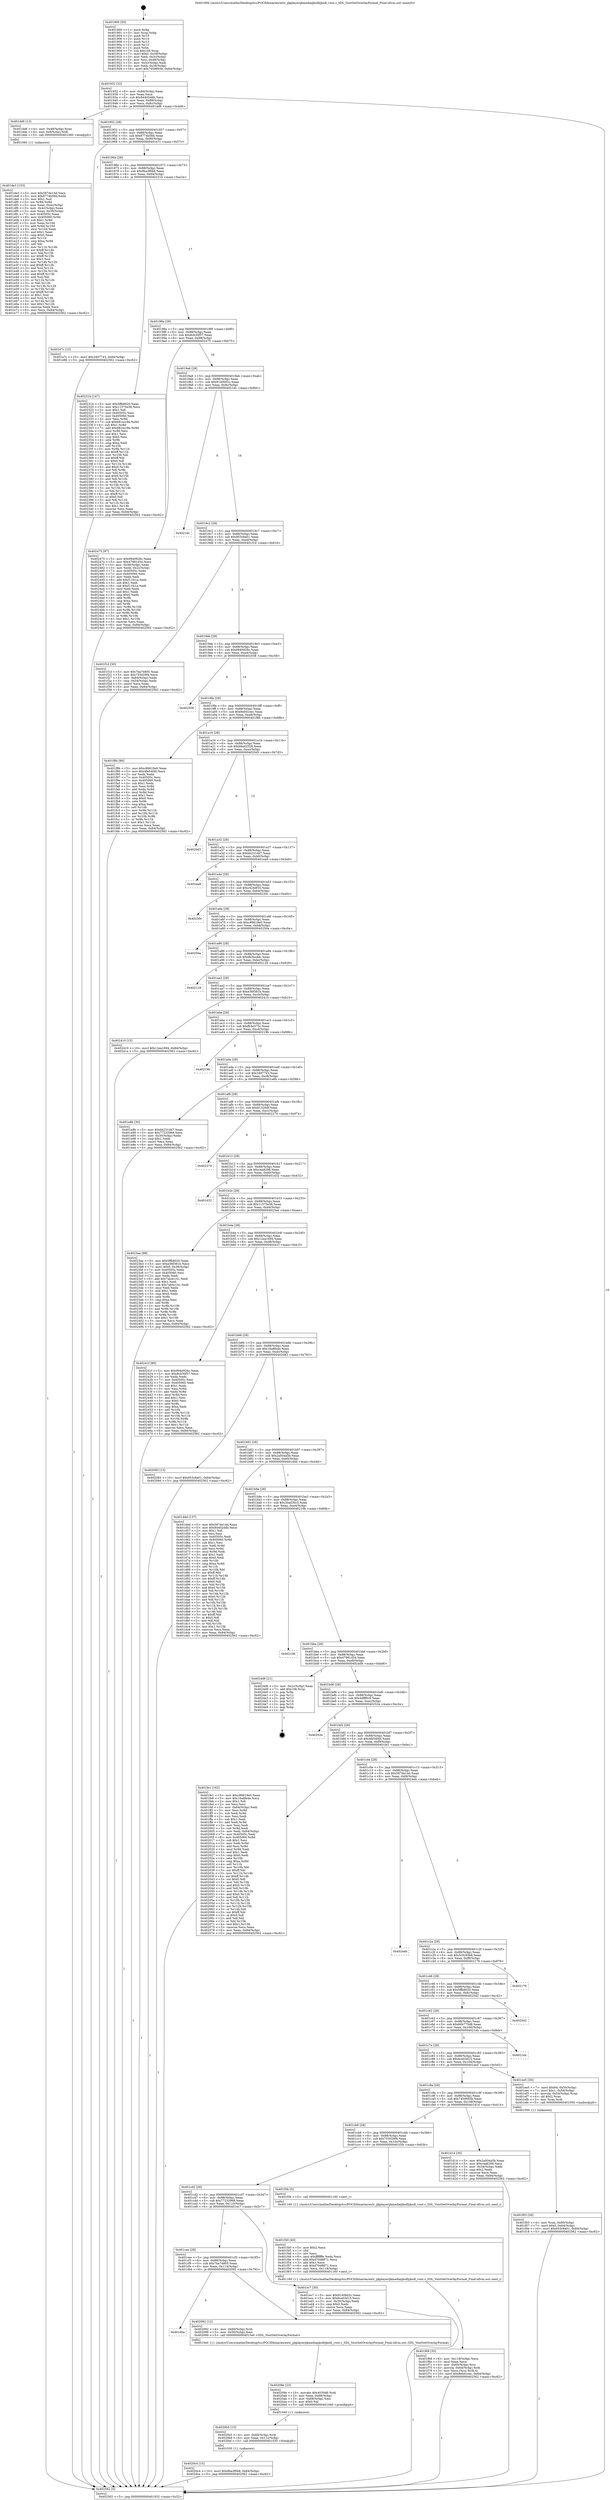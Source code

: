 digraph "0x401900" {
  label = "0x401900 (/mnt/c/Users/mathe/Desktop/tcc/POCII/binaries/extr_ijkplayerijkmediaijksdlijksdl_vout.c_SDL_VoutSetOverlayFormat_Final-ollvm.out::main(0))"
  labelloc = "t"
  node[shape=record]

  Entry [label="",width=0.3,height=0.3,shape=circle,fillcolor=black,style=filled]
  "0x401932" [label="{
     0x401932 [32]\l
     | [instrs]\l
     &nbsp;&nbsp;0x401932 \<+6\>: mov -0x84(%rbp),%eax\l
     &nbsp;&nbsp;0x401938 \<+2\>: mov %eax,%ecx\l
     &nbsp;&nbsp;0x40193a \<+6\>: sub $0x84402ddb,%ecx\l
     &nbsp;&nbsp;0x401940 \<+6\>: mov %eax,-0x88(%rbp)\l
     &nbsp;&nbsp;0x401946 \<+6\>: mov %ecx,-0x8c(%rbp)\l
     &nbsp;&nbsp;0x40194c \<+6\>: je 0000000000401dd6 \<main+0x4d6\>\l
  }"]
  "0x401dd6" [label="{
     0x401dd6 [13]\l
     | [instrs]\l
     &nbsp;&nbsp;0x401dd6 \<+4\>: mov -0x48(%rbp),%rax\l
     &nbsp;&nbsp;0x401dda \<+4\>: mov 0x8(%rax),%rdi\l
     &nbsp;&nbsp;0x401dde \<+5\>: call 0000000000401060 \<atoi@plt\>\l
     | [calls]\l
     &nbsp;&nbsp;0x401060 \{1\} (unknown)\l
  }"]
  "0x401952" [label="{
     0x401952 [28]\l
     | [instrs]\l
     &nbsp;&nbsp;0x401952 \<+5\>: jmp 0000000000401957 \<main+0x57\>\l
     &nbsp;&nbsp;0x401957 \<+6\>: mov -0x88(%rbp),%eax\l
     &nbsp;&nbsp;0x40195d \<+5\>: sub $0x8774b56b,%eax\l
     &nbsp;&nbsp;0x401962 \<+6\>: mov %eax,-0x90(%rbp)\l
     &nbsp;&nbsp;0x401968 \<+6\>: je 0000000000401e7c \<main+0x57c\>\l
  }"]
  Exit [label="",width=0.3,height=0.3,shape=circle,fillcolor=black,style=filled,peripheries=2]
  "0x401e7c" [label="{
     0x401e7c [15]\l
     | [instrs]\l
     &nbsp;&nbsp;0x401e7c \<+10\>: movl $0x3497743,-0x84(%rbp)\l
     &nbsp;&nbsp;0x401e86 \<+5\>: jmp 0000000000402562 \<main+0xc62\>\l
  }"]
  "0x40196e" [label="{
     0x40196e [28]\l
     | [instrs]\l
     &nbsp;&nbsp;0x40196e \<+5\>: jmp 0000000000401973 \<main+0x73\>\l
     &nbsp;&nbsp;0x401973 \<+6\>: mov -0x88(%rbp),%eax\l
     &nbsp;&nbsp;0x401979 \<+5\>: sub $0x8ba3f0b8,%eax\l
     &nbsp;&nbsp;0x40197e \<+6\>: mov %eax,-0x94(%rbp)\l
     &nbsp;&nbsp;0x401984 \<+6\>: je 000000000040231b \<main+0xa1b\>\l
  }"]
  "0x4020c4" [label="{
     0x4020c4 [15]\l
     | [instrs]\l
     &nbsp;&nbsp;0x4020c4 \<+10\>: movl $0x8ba3f0b8,-0x84(%rbp)\l
     &nbsp;&nbsp;0x4020ce \<+5\>: jmp 0000000000402562 \<main+0xc62\>\l
  }"]
  "0x40231b" [label="{
     0x40231b [147]\l
     | [instrs]\l
     &nbsp;&nbsp;0x40231b \<+5\>: mov $0x5ffb8020,%eax\l
     &nbsp;&nbsp;0x402320 \<+5\>: mov $0x11575e38,%ecx\l
     &nbsp;&nbsp;0x402325 \<+2\>: mov $0x1,%dl\l
     &nbsp;&nbsp;0x402327 \<+7\>: mov 0x40505c,%esi\l
     &nbsp;&nbsp;0x40232e \<+7\>: mov 0x405060,%edi\l
     &nbsp;&nbsp;0x402335 \<+3\>: mov %esi,%r8d\l
     &nbsp;&nbsp;0x402338 \<+7\>: sub $0x681ecc9e,%r8d\l
     &nbsp;&nbsp;0x40233f \<+4\>: sub $0x1,%r8d\l
     &nbsp;&nbsp;0x402343 \<+7\>: add $0x681ecc9e,%r8d\l
     &nbsp;&nbsp;0x40234a \<+4\>: imul %r8d,%esi\l
     &nbsp;&nbsp;0x40234e \<+3\>: and $0x1,%esi\l
     &nbsp;&nbsp;0x402351 \<+3\>: cmp $0x0,%esi\l
     &nbsp;&nbsp;0x402354 \<+4\>: sete %r9b\l
     &nbsp;&nbsp;0x402358 \<+3\>: cmp $0xa,%edi\l
     &nbsp;&nbsp;0x40235b \<+4\>: setl %r10b\l
     &nbsp;&nbsp;0x40235f \<+3\>: mov %r9b,%r11b\l
     &nbsp;&nbsp;0x402362 \<+4\>: xor $0xff,%r11b\l
     &nbsp;&nbsp;0x402366 \<+3\>: mov %r10b,%bl\l
     &nbsp;&nbsp;0x402369 \<+3\>: xor $0xff,%bl\l
     &nbsp;&nbsp;0x40236c \<+3\>: xor $0x0,%dl\l
     &nbsp;&nbsp;0x40236f \<+3\>: mov %r11b,%r14b\l
     &nbsp;&nbsp;0x402372 \<+4\>: and $0x0,%r14b\l
     &nbsp;&nbsp;0x402376 \<+3\>: and %dl,%r9b\l
     &nbsp;&nbsp;0x402379 \<+3\>: mov %bl,%r15b\l
     &nbsp;&nbsp;0x40237c \<+4\>: and $0x0,%r15b\l
     &nbsp;&nbsp;0x402380 \<+3\>: and %dl,%r10b\l
     &nbsp;&nbsp;0x402383 \<+3\>: or %r9b,%r14b\l
     &nbsp;&nbsp;0x402386 \<+3\>: or %r10b,%r15b\l
     &nbsp;&nbsp;0x402389 \<+3\>: xor %r15b,%r14b\l
     &nbsp;&nbsp;0x40238c \<+3\>: or %bl,%r11b\l
     &nbsp;&nbsp;0x40238f \<+4\>: xor $0xff,%r11b\l
     &nbsp;&nbsp;0x402393 \<+3\>: or $0x0,%dl\l
     &nbsp;&nbsp;0x402396 \<+3\>: and %dl,%r11b\l
     &nbsp;&nbsp;0x402399 \<+3\>: or %r11b,%r14b\l
     &nbsp;&nbsp;0x40239c \<+4\>: test $0x1,%r14b\l
     &nbsp;&nbsp;0x4023a0 \<+3\>: cmovne %ecx,%eax\l
     &nbsp;&nbsp;0x4023a3 \<+6\>: mov %eax,-0x84(%rbp)\l
     &nbsp;&nbsp;0x4023a9 \<+5\>: jmp 0000000000402562 \<main+0xc62\>\l
  }"]
  "0x40198a" [label="{
     0x40198a [28]\l
     | [instrs]\l
     &nbsp;&nbsp;0x40198a \<+5\>: jmp 000000000040198f \<main+0x8f\>\l
     &nbsp;&nbsp;0x40198f \<+6\>: mov -0x88(%rbp),%eax\l
     &nbsp;&nbsp;0x401995 \<+5\>: sub $0x8cb30f57,%eax\l
     &nbsp;&nbsp;0x40199a \<+6\>: mov %eax,-0x98(%rbp)\l
     &nbsp;&nbsp;0x4019a0 \<+6\>: je 0000000000402475 \<main+0xb75\>\l
  }"]
  "0x4020b5" [label="{
     0x4020b5 [15]\l
     | [instrs]\l
     &nbsp;&nbsp;0x4020b5 \<+4\>: mov -0x60(%rbp),%rdi\l
     &nbsp;&nbsp;0x4020b9 \<+6\>: mov %eax,-0x11c(%rbp)\l
     &nbsp;&nbsp;0x4020bf \<+5\>: call 0000000000401030 \<free@plt\>\l
     | [calls]\l
     &nbsp;&nbsp;0x401030 \{1\} (unknown)\l
  }"]
  "0x402475" [label="{
     0x402475 [97]\l
     | [instrs]\l
     &nbsp;&nbsp;0x402475 \<+5\>: mov $0x9940926c,%eax\l
     &nbsp;&nbsp;0x40247a \<+5\>: mov $0x47981454,%ecx\l
     &nbsp;&nbsp;0x40247f \<+3\>: mov -0x38(%rbp),%edx\l
     &nbsp;&nbsp;0x402482 \<+3\>: mov %edx,-0x2c(%rbp)\l
     &nbsp;&nbsp;0x402485 \<+7\>: mov 0x40505c,%edx\l
     &nbsp;&nbsp;0x40248c \<+7\>: mov 0x405060,%esi\l
     &nbsp;&nbsp;0x402493 \<+2\>: mov %edx,%edi\l
     &nbsp;&nbsp;0x402495 \<+6\>: add $0xf11fc1a,%edi\l
     &nbsp;&nbsp;0x40249b \<+3\>: sub $0x1,%edi\l
     &nbsp;&nbsp;0x40249e \<+6\>: sub $0xf11fc1a,%edi\l
     &nbsp;&nbsp;0x4024a4 \<+3\>: imul %edi,%edx\l
     &nbsp;&nbsp;0x4024a7 \<+3\>: and $0x1,%edx\l
     &nbsp;&nbsp;0x4024aa \<+3\>: cmp $0x0,%edx\l
     &nbsp;&nbsp;0x4024ad \<+4\>: sete %r8b\l
     &nbsp;&nbsp;0x4024b1 \<+3\>: cmp $0xa,%esi\l
     &nbsp;&nbsp;0x4024b4 \<+4\>: setl %r9b\l
     &nbsp;&nbsp;0x4024b8 \<+3\>: mov %r8b,%r10b\l
     &nbsp;&nbsp;0x4024bb \<+3\>: and %r9b,%r10b\l
     &nbsp;&nbsp;0x4024be \<+3\>: xor %r9b,%r8b\l
     &nbsp;&nbsp;0x4024c1 \<+3\>: or %r8b,%r10b\l
     &nbsp;&nbsp;0x4024c4 \<+4\>: test $0x1,%r10b\l
     &nbsp;&nbsp;0x4024c8 \<+3\>: cmovne %ecx,%eax\l
     &nbsp;&nbsp;0x4024cb \<+6\>: mov %eax,-0x84(%rbp)\l
     &nbsp;&nbsp;0x4024d1 \<+5\>: jmp 0000000000402562 \<main+0xc62\>\l
  }"]
  "0x4019a6" [label="{
     0x4019a6 [28]\l
     | [instrs]\l
     &nbsp;&nbsp;0x4019a6 \<+5\>: jmp 00000000004019ab \<main+0xab\>\l
     &nbsp;&nbsp;0x4019ab \<+6\>: mov -0x88(%rbp),%eax\l
     &nbsp;&nbsp;0x4019b1 \<+5\>: sub $0x9140b02c,%eax\l
     &nbsp;&nbsp;0x4019b6 \<+6\>: mov %eax,-0x9c(%rbp)\l
     &nbsp;&nbsp;0x4019bc \<+6\>: je 00000000004021dc \<main+0x8dc\>\l
  }"]
  "0x40209e" [label="{
     0x40209e [23]\l
     | [instrs]\l
     &nbsp;&nbsp;0x40209e \<+10\>: movabs $0x4030d6,%rdi\l
     &nbsp;&nbsp;0x4020a8 \<+3\>: mov %eax,-0x68(%rbp)\l
     &nbsp;&nbsp;0x4020ab \<+3\>: mov -0x68(%rbp),%esi\l
     &nbsp;&nbsp;0x4020ae \<+2\>: mov $0x0,%al\l
     &nbsp;&nbsp;0x4020b0 \<+5\>: call 0000000000401040 \<printf@plt\>\l
     | [calls]\l
     &nbsp;&nbsp;0x401040 \{1\} (unknown)\l
  }"]
  "0x4021dc" [label="{
     0x4021dc\l
  }", style=dashed]
  "0x4019c2" [label="{
     0x4019c2 [28]\l
     | [instrs]\l
     &nbsp;&nbsp;0x4019c2 \<+5\>: jmp 00000000004019c7 \<main+0xc7\>\l
     &nbsp;&nbsp;0x4019c7 \<+6\>: mov -0x88(%rbp),%eax\l
     &nbsp;&nbsp;0x4019cd \<+5\>: sub $0x953c8a01,%eax\l
     &nbsp;&nbsp;0x4019d2 \<+6\>: mov %eax,-0xa0(%rbp)\l
     &nbsp;&nbsp;0x4019d8 \<+6\>: je 0000000000401f1d \<main+0x61d\>\l
  }"]
  "0x401d0a" [label="{
     0x401d0a\l
  }", style=dashed]
  "0x401f1d" [label="{
     0x401f1d [30]\l
     | [instrs]\l
     &nbsp;&nbsp;0x401f1d \<+5\>: mov $0x7ba74805,%eax\l
     &nbsp;&nbsp;0x401f22 \<+5\>: mov $0x753029f4,%ecx\l
     &nbsp;&nbsp;0x401f27 \<+3\>: mov -0x64(%rbp),%edx\l
     &nbsp;&nbsp;0x401f2a \<+3\>: cmp -0x54(%rbp),%edx\l
     &nbsp;&nbsp;0x401f2d \<+3\>: cmovl %ecx,%eax\l
     &nbsp;&nbsp;0x401f30 \<+6\>: mov %eax,-0x84(%rbp)\l
     &nbsp;&nbsp;0x401f36 \<+5\>: jmp 0000000000402562 \<main+0xc62\>\l
  }"]
  "0x4019de" [label="{
     0x4019de [28]\l
     | [instrs]\l
     &nbsp;&nbsp;0x4019de \<+5\>: jmp 00000000004019e3 \<main+0xe3\>\l
     &nbsp;&nbsp;0x4019e3 \<+6\>: mov -0x88(%rbp),%eax\l
     &nbsp;&nbsp;0x4019e9 \<+5\>: sub $0x9940926c,%eax\l
     &nbsp;&nbsp;0x4019ee \<+6\>: mov %eax,-0xa4(%rbp)\l
     &nbsp;&nbsp;0x4019f4 \<+6\>: je 0000000000402558 \<main+0xc58\>\l
  }"]
  "0x402092" [label="{
     0x402092 [12]\l
     | [instrs]\l
     &nbsp;&nbsp;0x402092 \<+4\>: mov -0x60(%rbp),%rdi\l
     &nbsp;&nbsp;0x402096 \<+3\>: mov -0x50(%rbp),%esi\l
     &nbsp;&nbsp;0x402099 \<+5\>: call 00000000004015e0 \<SDL_VoutSetOverlayFormat\>\l
     | [calls]\l
     &nbsp;&nbsp;0x4015e0 \{1\} (/mnt/c/Users/mathe/Desktop/tcc/POCII/binaries/extr_ijkplayerijkmediaijksdlijksdl_vout.c_SDL_VoutSetOverlayFormat_Final-ollvm.out::SDL_VoutSetOverlayFormat)\l
  }"]
  "0x402558" [label="{
     0x402558\l
  }", style=dashed]
  "0x4019fa" [label="{
     0x4019fa [28]\l
     | [instrs]\l
     &nbsp;&nbsp;0x4019fa \<+5\>: jmp 00000000004019ff \<main+0xff\>\l
     &nbsp;&nbsp;0x4019ff \<+6\>: mov -0x88(%rbp),%eax\l
     &nbsp;&nbsp;0x401a05 \<+5\>: sub $0x9e0d1eec,%eax\l
     &nbsp;&nbsp;0x401a0a \<+6\>: mov %eax,-0xa8(%rbp)\l
     &nbsp;&nbsp;0x401a10 \<+6\>: je 0000000000401f8b \<main+0x68b\>\l
  }"]
  "0x401f68" [label="{
     0x401f68 [35]\l
     | [instrs]\l
     &nbsp;&nbsp;0x401f68 \<+6\>: mov -0x118(%rbp),%ecx\l
     &nbsp;&nbsp;0x401f6e \<+3\>: imul %eax,%ecx\l
     &nbsp;&nbsp;0x401f71 \<+4\>: mov -0x60(%rbp),%rsi\l
     &nbsp;&nbsp;0x401f75 \<+4\>: movslq -0x64(%rbp),%rdi\l
     &nbsp;&nbsp;0x401f79 \<+3\>: mov %ecx,(%rsi,%rdi,4)\l
     &nbsp;&nbsp;0x401f7c \<+10\>: movl $0x9e0d1eec,-0x84(%rbp)\l
     &nbsp;&nbsp;0x401f86 \<+5\>: jmp 0000000000402562 \<main+0xc62\>\l
  }"]
  "0x401f8b" [label="{
     0x401f8b [86]\l
     | [instrs]\l
     &nbsp;&nbsp;0x401f8b \<+5\>: mov $0xc89619e0,%eax\l
     &nbsp;&nbsp;0x401f90 \<+5\>: mov $0x4fe54f40,%ecx\l
     &nbsp;&nbsp;0x401f95 \<+2\>: xor %edx,%edx\l
     &nbsp;&nbsp;0x401f97 \<+7\>: mov 0x40505c,%esi\l
     &nbsp;&nbsp;0x401f9e \<+7\>: mov 0x405060,%edi\l
     &nbsp;&nbsp;0x401fa5 \<+3\>: sub $0x1,%edx\l
     &nbsp;&nbsp;0x401fa8 \<+3\>: mov %esi,%r8d\l
     &nbsp;&nbsp;0x401fab \<+3\>: add %edx,%r8d\l
     &nbsp;&nbsp;0x401fae \<+4\>: imul %r8d,%esi\l
     &nbsp;&nbsp;0x401fb2 \<+3\>: and $0x1,%esi\l
     &nbsp;&nbsp;0x401fb5 \<+3\>: cmp $0x0,%esi\l
     &nbsp;&nbsp;0x401fb8 \<+4\>: sete %r9b\l
     &nbsp;&nbsp;0x401fbc \<+3\>: cmp $0xa,%edi\l
     &nbsp;&nbsp;0x401fbf \<+4\>: setl %r10b\l
     &nbsp;&nbsp;0x401fc3 \<+3\>: mov %r9b,%r11b\l
     &nbsp;&nbsp;0x401fc6 \<+3\>: and %r10b,%r11b\l
     &nbsp;&nbsp;0x401fc9 \<+3\>: xor %r10b,%r9b\l
     &nbsp;&nbsp;0x401fcc \<+3\>: or %r9b,%r11b\l
     &nbsp;&nbsp;0x401fcf \<+4\>: test $0x1,%r11b\l
     &nbsp;&nbsp;0x401fd3 \<+3\>: cmovne %ecx,%eax\l
     &nbsp;&nbsp;0x401fd6 \<+6\>: mov %eax,-0x84(%rbp)\l
     &nbsp;&nbsp;0x401fdc \<+5\>: jmp 0000000000402562 \<main+0xc62\>\l
  }"]
  "0x401a16" [label="{
     0x401a16 [28]\l
     | [instrs]\l
     &nbsp;&nbsp;0x401a16 \<+5\>: jmp 0000000000401a1b \<main+0x11b\>\l
     &nbsp;&nbsp;0x401a1b \<+6\>: mov -0x88(%rbp),%eax\l
     &nbsp;&nbsp;0x401a21 \<+5\>: sub $0xb8a42528,%eax\l
     &nbsp;&nbsp;0x401a26 \<+6\>: mov %eax,-0xac(%rbp)\l
     &nbsp;&nbsp;0x401a2c \<+6\>: je 00000000004020d3 \<main+0x7d3\>\l
  }"]
  "0x401f40" [label="{
     0x401f40 [40]\l
     | [instrs]\l
     &nbsp;&nbsp;0x401f40 \<+5\>: mov $0x2,%ecx\l
     &nbsp;&nbsp;0x401f45 \<+1\>: cltd\l
     &nbsp;&nbsp;0x401f46 \<+2\>: idiv %ecx\l
     &nbsp;&nbsp;0x401f48 \<+6\>: imul $0xfffffffe,%edx,%ecx\l
     &nbsp;&nbsp;0x401f4e \<+6\>: add $0xd70d8871,%ecx\l
     &nbsp;&nbsp;0x401f54 \<+3\>: add $0x1,%ecx\l
     &nbsp;&nbsp;0x401f57 \<+6\>: sub $0xd70d8871,%ecx\l
     &nbsp;&nbsp;0x401f5d \<+6\>: mov %ecx,-0x118(%rbp)\l
     &nbsp;&nbsp;0x401f63 \<+5\>: call 0000000000401160 \<next_i\>\l
     | [calls]\l
     &nbsp;&nbsp;0x401160 \{1\} (/mnt/c/Users/mathe/Desktop/tcc/POCII/binaries/extr_ijkplayerijkmediaijksdlijksdl_vout.c_SDL_VoutSetOverlayFormat_Final-ollvm.out::next_i)\l
  }"]
  "0x4020d3" [label="{
     0x4020d3\l
  }", style=dashed]
  "0x401a32" [label="{
     0x401a32 [28]\l
     | [instrs]\l
     &nbsp;&nbsp;0x401a32 \<+5\>: jmp 0000000000401a37 \<main+0x137\>\l
     &nbsp;&nbsp;0x401a37 \<+6\>: mov -0x88(%rbp),%eax\l
     &nbsp;&nbsp;0x401a3d \<+5\>: sub $0xbb231dd7,%eax\l
     &nbsp;&nbsp;0x401a42 \<+6\>: mov %eax,-0xb0(%rbp)\l
     &nbsp;&nbsp;0x401a48 \<+6\>: je 0000000000401ea9 \<main+0x5a9\>\l
  }"]
  "0x401f03" [label="{
     0x401f03 [26]\l
     | [instrs]\l
     &nbsp;&nbsp;0x401f03 \<+4\>: mov %rax,-0x60(%rbp)\l
     &nbsp;&nbsp;0x401f07 \<+7\>: movl $0x0,-0x64(%rbp)\l
     &nbsp;&nbsp;0x401f0e \<+10\>: movl $0x953c8a01,-0x84(%rbp)\l
     &nbsp;&nbsp;0x401f18 \<+5\>: jmp 0000000000402562 \<main+0xc62\>\l
  }"]
  "0x401ea9" [label="{
     0x401ea9\l
  }", style=dashed]
  "0x401a4e" [label="{
     0x401a4e [28]\l
     | [instrs]\l
     &nbsp;&nbsp;0x401a4e \<+5\>: jmp 0000000000401a53 \<main+0x153\>\l
     &nbsp;&nbsp;0x401a53 \<+6\>: mov -0x88(%rbp),%eax\l
     &nbsp;&nbsp;0x401a59 \<+5\>: sub $0xc424df33,%eax\l
     &nbsp;&nbsp;0x401a5e \<+6\>: mov %eax,-0xb4(%rbp)\l
     &nbsp;&nbsp;0x401a64 \<+6\>: je 000000000040230c \<main+0xa0c\>\l
  }"]
  "0x401cee" [label="{
     0x401cee [28]\l
     | [instrs]\l
     &nbsp;&nbsp;0x401cee \<+5\>: jmp 0000000000401cf3 \<main+0x3f3\>\l
     &nbsp;&nbsp;0x401cf3 \<+6\>: mov -0x88(%rbp),%eax\l
     &nbsp;&nbsp;0x401cf9 \<+5\>: sub $0x7ba74805,%eax\l
     &nbsp;&nbsp;0x401cfe \<+6\>: mov %eax,-0x114(%rbp)\l
     &nbsp;&nbsp;0x401d04 \<+6\>: je 0000000000402092 \<main+0x792\>\l
  }"]
  "0x40230c" [label="{
     0x40230c\l
  }", style=dashed]
  "0x401a6a" [label="{
     0x401a6a [28]\l
     | [instrs]\l
     &nbsp;&nbsp;0x401a6a \<+5\>: jmp 0000000000401a6f \<main+0x16f\>\l
     &nbsp;&nbsp;0x401a6f \<+6\>: mov -0x88(%rbp),%eax\l
     &nbsp;&nbsp;0x401a75 \<+5\>: sub $0xc89619e0,%eax\l
     &nbsp;&nbsp;0x401a7a \<+6\>: mov %eax,-0xb8(%rbp)\l
     &nbsp;&nbsp;0x401a80 \<+6\>: je 000000000040250a \<main+0xc0a\>\l
  }"]
  "0x401ec7" [label="{
     0x401ec7 [30]\l
     | [instrs]\l
     &nbsp;&nbsp;0x401ec7 \<+5\>: mov $0x9140b02c,%eax\l
     &nbsp;&nbsp;0x401ecc \<+5\>: mov $0x6ce03d15,%ecx\l
     &nbsp;&nbsp;0x401ed1 \<+3\>: mov -0x30(%rbp),%edx\l
     &nbsp;&nbsp;0x401ed4 \<+3\>: cmp $0x0,%edx\l
     &nbsp;&nbsp;0x401ed7 \<+3\>: cmove %ecx,%eax\l
     &nbsp;&nbsp;0x401eda \<+6\>: mov %eax,-0x84(%rbp)\l
     &nbsp;&nbsp;0x401ee0 \<+5\>: jmp 0000000000402562 \<main+0xc62\>\l
  }"]
  "0x40250a" [label="{
     0x40250a\l
  }", style=dashed]
  "0x401a86" [label="{
     0x401a86 [28]\l
     | [instrs]\l
     &nbsp;&nbsp;0x401a86 \<+5\>: jmp 0000000000401a8b \<main+0x18b\>\l
     &nbsp;&nbsp;0x401a8b \<+6\>: mov -0x88(%rbp),%eax\l
     &nbsp;&nbsp;0x401a91 \<+5\>: sub $0xdb3bcddc,%eax\l
     &nbsp;&nbsp;0x401a96 \<+6\>: mov %eax,-0xbc(%rbp)\l
     &nbsp;&nbsp;0x401a9c \<+6\>: je 0000000000402129 \<main+0x829\>\l
  }"]
  "0x401cd2" [label="{
     0x401cd2 [28]\l
     | [instrs]\l
     &nbsp;&nbsp;0x401cd2 \<+5\>: jmp 0000000000401cd7 \<main+0x3d7\>\l
     &nbsp;&nbsp;0x401cd7 \<+6\>: mov -0x88(%rbp),%eax\l
     &nbsp;&nbsp;0x401cdd \<+5\>: sub $0x77232968,%eax\l
     &nbsp;&nbsp;0x401ce2 \<+6\>: mov %eax,-0x110(%rbp)\l
     &nbsp;&nbsp;0x401ce8 \<+6\>: je 0000000000401ec7 \<main+0x5c7\>\l
  }"]
  "0x402129" [label="{
     0x402129\l
  }", style=dashed]
  "0x401aa2" [label="{
     0x401aa2 [28]\l
     | [instrs]\l
     &nbsp;&nbsp;0x401aa2 \<+5\>: jmp 0000000000401aa7 \<main+0x1a7\>\l
     &nbsp;&nbsp;0x401aa7 \<+6\>: mov -0x88(%rbp),%eax\l
     &nbsp;&nbsp;0x401aad \<+5\>: sub $0xe36f381b,%eax\l
     &nbsp;&nbsp;0x401ab2 \<+6\>: mov %eax,-0xc0(%rbp)\l
     &nbsp;&nbsp;0x401ab8 \<+6\>: je 0000000000402410 \<main+0xb10\>\l
  }"]
  "0x401f3b" [label="{
     0x401f3b [5]\l
     | [instrs]\l
     &nbsp;&nbsp;0x401f3b \<+5\>: call 0000000000401160 \<next_i\>\l
     | [calls]\l
     &nbsp;&nbsp;0x401160 \{1\} (/mnt/c/Users/mathe/Desktop/tcc/POCII/binaries/extr_ijkplayerijkmediaijksdlijksdl_vout.c_SDL_VoutSetOverlayFormat_Final-ollvm.out::next_i)\l
  }"]
  "0x402410" [label="{
     0x402410 [15]\l
     | [instrs]\l
     &nbsp;&nbsp;0x402410 \<+10\>: movl $0x12ea1694,-0x84(%rbp)\l
     &nbsp;&nbsp;0x40241a \<+5\>: jmp 0000000000402562 \<main+0xc62\>\l
  }"]
  "0x401abe" [label="{
     0x401abe [28]\l
     | [instrs]\l
     &nbsp;&nbsp;0x401abe \<+5\>: jmp 0000000000401ac3 \<main+0x1c3\>\l
     &nbsp;&nbsp;0x401ac3 \<+6\>: mov -0x88(%rbp),%eax\l
     &nbsp;&nbsp;0x401ac9 \<+5\>: sub $0xfb3e373c,%eax\l
     &nbsp;&nbsp;0x401ace \<+6\>: mov %eax,-0xc4(%rbp)\l
     &nbsp;&nbsp;0x401ad4 \<+6\>: je 000000000040219b \<main+0x89b\>\l
  }"]
  "0x401de3" [label="{
     0x401de3 [153]\l
     | [instrs]\l
     &nbsp;&nbsp;0x401de3 \<+5\>: mov $0x587de14d,%ecx\l
     &nbsp;&nbsp;0x401de8 \<+5\>: mov $0x8774b56b,%edx\l
     &nbsp;&nbsp;0x401ded \<+3\>: mov $0x1,%sil\l
     &nbsp;&nbsp;0x401df0 \<+3\>: xor %r8d,%r8d\l
     &nbsp;&nbsp;0x401df3 \<+3\>: mov %eax,-0x4c(%rbp)\l
     &nbsp;&nbsp;0x401df6 \<+3\>: mov -0x4c(%rbp),%eax\l
     &nbsp;&nbsp;0x401df9 \<+3\>: mov %eax,-0x30(%rbp)\l
     &nbsp;&nbsp;0x401dfc \<+7\>: mov 0x40505c,%eax\l
     &nbsp;&nbsp;0x401e03 \<+8\>: mov 0x405060,%r9d\l
     &nbsp;&nbsp;0x401e0b \<+4\>: sub $0x1,%r8d\l
     &nbsp;&nbsp;0x401e0f \<+3\>: mov %eax,%r10d\l
     &nbsp;&nbsp;0x401e12 \<+3\>: add %r8d,%r10d\l
     &nbsp;&nbsp;0x401e15 \<+4\>: imul %r10d,%eax\l
     &nbsp;&nbsp;0x401e19 \<+3\>: and $0x1,%eax\l
     &nbsp;&nbsp;0x401e1c \<+3\>: cmp $0x0,%eax\l
     &nbsp;&nbsp;0x401e1f \<+4\>: sete %r11b\l
     &nbsp;&nbsp;0x401e23 \<+4\>: cmp $0xa,%r9d\l
     &nbsp;&nbsp;0x401e27 \<+3\>: setl %bl\l
     &nbsp;&nbsp;0x401e2a \<+3\>: mov %r11b,%r14b\l
     &nbsp;&nbsp;0x401e2d \<+4\>: xor $0xff,%r14b\l
     &nbsp;&nbsp;0x401e31 \<+3\>: mov %bl,%r15b\l
     &nbsp;&nbsp;0x401e34 \<+4\>: xor $0xff,%r15b\l
     &nbsp;&nbsp;0x401e38 \<+4\>: xor $0x1,%sil\l
     &nbsp;&nbsp;0x401e3c \<+3\>: mov %r14b,%r12b\l
     &nbsp;&nbsp;0x401e3f \<+4\>: and $0xff,%r12b\l
     &nbsp;&nbsp;0x401e43 \<+3\>: and %sil,%r11b\l
     &nbsp;&nbsp;0x401e46 \<+3\>: mov %r15b,%r13b\l
     &nbsp;&nbsp;0x401e49 \<+4\>: and $0xff,%r13b\l
     &nbsp;&nbsp;0x401e4d \<+3\>: and %sil,%bl\l
     &nbsp;&nbsp;0x401e50 \<+3\>: or %r11b,%r12b\l
     &nbsp;&nbsp;0x401e53 \<+3\>: or %bl,%r13b\l
     &nbsp;&nbsp;0x401e56 \<+3\>: xor %r13b,%r12b\l
     &nbsp;&nbsp;0x401e59 \<+3\>: or %r15b,%r14b\l
     &nbsp;&nbsp;0x401e5c \<+4\>: xor $0xff,%r14b\l
     &nbsp;&nbsp;0x401e60 \<+4\>: or $0x1,%sil\l
     &nbsp;&nbsp;0x401e64 \<+3\>: and %sil,%r14b\l
     &nbsp;&nbsp;0x401e67 \<+3\>: or %r14b,%r12b\l
     &nbsp;&nbsp;0x401e6a \<+4\>: test $0x1,%r12b\l
     &nbsp;&nbsp;0x401e6e \<+3\>: cmovne %edx,%ecx\l
     &nbsp;&nbsp;0x401e71 \<+6\>: mov %ecx,-0x84(%rbp)\l
     &nbsp;&nbsp;0x401e77 \<+5\>: jmp 0000000000402562 \<main+0xc62\>\l
  }"]
  "0x40219b" [label="{
     0x40219b\l
  }", style=dashed]
  "0x401ada" [label="{
     0x401ada [28]\l
     | [instrs]\l
     &nbsp;&nbsp;0x401ada \<+5\>: jmp 0000000000401adf \<main+0x1df\>\l
     &nbsp;&nbsp;0x401adf \<+6\>: mov -0x88(%rbp),%eax\l
     &nbsp;&nbsp;0x401ae5 \<+5\>: sub $0x3497743,%eax\l
     &nbsp;&nbsp;0x401aea \<+6\>: mov %eax,-0xc8(%rbp)\l
     &nbsp;&nbsp;0x401af0 \<+6\>: je 0000000000401e8b \<main+0x58b\>\l
  }"]
  "0x401900" [label="{
     0x401900 [50]\l
     | [instrs]\l
     &nbsp;&nbsp;0x401900 \<+1\>: push %rbp\l
     &nbsp;&nbsp;0x401901 \<+3\>: mov %rsp,%rbp\l
     &nbsp;&nbsp;0x401904 \<+2\>: push %r15\l
     &nbsp;&nbsp;0x401906 \<+2\>: push %r14\l
     &nbsp;&nbsp;0x401908 \<+2\>: push %r13\l
     &nbsp;&nbsp;0x40190a \<+2\>: push %r12\l
     &nbsp;&nbsp;0x40190c \<+1\>: push %rbx\l
     &nbsp;&nbsp;0x40190d \<+7\>: sub $0x108,%rsp\l
     &nbsp;&nbsp;0x401914 \<+7\>: movl $0x0,-0x38(%rbp)\l
     &nbsp;&nbsp;0x40191b \<+3\>: mov %edi,-0x3c(%rbp)\l
     &nbsp;&nbsp;0x40191e \<+4\>: mov %rsi,-0x48(%rbp)\l
     &nbsp;&nbsp;0x401922 \<+3\>: mov -0x3c(%rbp),%edi\l
     &nbsp;&nbsp;0x401925 \<+3\>: mov %edi,-0x34(%rbp)\l
     &nbsp;&nbsp;0x401928 \<+10\>: movl $0x7459693b,-0x84(%rbp)\l
  }"]
  "0x401e8b" [label="{
     0x401e8b [30]\l
     | [instrs]\l
     &nbsp;&nbsp;0x401e8b \<+5\>: mov $0xbb231dd7,%eax\l
     &nbsp;&nbsp;0x401e90 \<+5\>: mov $0x77232968,%ecx\l
     &nbsp;&nbsp;0x401e95 \<+3\>: mov -0x30(%rbp),%edx\l
     &nbsp;&nbsp;0x401e98 \<+3\>: cmp $0x1,%edx\l
     &nbsp;&nbsp;0x401e9b \<+3\>: cmovl %ecx,%eax\l
     &nbsp;&nbsp;0x401e9e \<+6\>: mov %eax,-0x84(%rbp)\l
     &nbsp;&nbsp;0x401ea4 \<+5\>: jmp 0000000000402562 \<main+0xc62\>\l
  }"]
  "0x401af6" [label="{
     0x401af6 [28]\l
     | [instrs]\l
     &nbsp;&nbsp;0x401af6 \<+5\>: jmp 0000000000401afb \<main+0x1fb\>\l
     &nbsp;&nbsp;0x401afb \<+6\>: mov -0x88(%rbp),%eax\l
     &nbsp;&nbsp;0x401b01 \<+5\>: sub $0x61320df,%eax\l
     &nbsp;&nbsp;0x401b06 \<+6\>: mov %eax,-0xcc(%rbp)\l
     &nbsp;&nbsp;0x401b0c \<+6\>: je 0000000000402274 \<main+0x974\>\l
  }"]
  "0x402562" [label="{
     0x402562 [5]\l
     | [instrs]\l
     &nbsp;&nbsp;0x402562 \<+5\>: jmp 0000000000401932 \<main+0x32\>\l
  }"]
  "0x402274" [label="{
     0x402274\l
  }", style=dashed]
  "0x401b12" [label="{
     0x401b12 [28]\l
     | [instrs]\l
     &nbsp;&nbsp;0x401b12 \<+5\>: jmp 0000000000401b17 \<main+0x217\>\l
     &nbsp;&nbsp;0x401b17 \<+6\>: mov -0x88(%rbp),%eax\l
     &nbsp;&nbsp;0x401b1d \<+5\>: sub $0xc4a8298,%eax\l
     &nbsp;&nbsp;0x401b22 \<+6\>: mov %eax,-0xd0(%rbp)\l
     &nbsp;&nbsp;0x401b28 \<+6\>: je 0000000000401d32 \<main+0x432\>\l
  }"]
  "0x401cb6" [label="{
     0x401cb6 [28]\l
     | [instrs]\l
     &nbsp;&nbsp;0x401cb6 \<+5\>: jmp 0000000000401cbb \<main+0x3bb\>\l
     &nbsp;&nbsp;0x401cbb \<+6\>: mov -0x88(%rbp),%eax\l
     &nbsp;&nbsp;0x401cc1 \<+5\>: sub $0x753029f4,%eax\l
     &nbsp;&nbsp;0x401cc6 \<+6\>: mov %eax,-0x10c(%rbp)\l
     &nbsp;&nbsp;0x401ccc \<+6\>: je 0000000000401f3b \<main+0x63b\>\l
  }"]
  "0x401d32" [label="{
     0x401d32\l
  }", style=dashed]
  "0x401b2e" [label="{
     0x401b2e [28]\l
     | [instrs]\l
     &nbsp;&nbsp;0x401b2e \<+5\>: jmp 0000000000401b33 \<main+0x233\>\l
     &nbsp;&nbsp;0x401b33 \<+6\>: mov -0x88(%rbp),%eax\l
     &nbsp;&nbsp;0x401b39 \<+5\>: sub $0x11575e38,%eax\l
     &nbsp;&nbsp;0x401b3e \<+6\>: mov %eax,-0xd4(%rbp)\l
     &nbsp;&nbsp;0x401b44 \<+6\>: je 00000000004023ae \<main+0xaae\>\l
  }"]
  "0x401d14" [label="{
     0x401d14 [30]\l
     | [instrs]\l
     &nbsp;&nbsp;0x401d14 \<+5\>: mov $0x2a934a5b,%eax\l
     &nbsp;&nbsp;0x401d19 \<+5\>: mov $0xc4a8298,%ecx\l
     &nbsp;&nbsp;0x401d1e \<+3\>: mov -0x34(%rbp),%edx\l
     &nbsp;&nbsp;0x401d21 \<+3\>: cmp $0x2,%edx\l
     &nbsp;&nbsp;0x401d24 \<+3\>: cmovne %ecx,%eax\l
     &nbsp;&nbsp;0x401d27 \<+6\>: mov %eax,-0x84(%rbp)\l
     &nbsp;&nbsp;0x401d2d \<+5\>: jmp 0000000000402562 \<main+0xc62\>\l
  }"]
  "0x4023ae" [label="{
     0x4023ae [98]\l
     | [instrs]\l
     &nbsp;&nbsp;0x4023ae \<+5\>: mov $0x5ffb8020,%eax\l
     &nbsp;&nbsp;0x4023b3 \<+5\>: mov $0xe36f381b,%ecx\l
     &nbsp;&nbsp;0x4023b8 \<+7\>: movl $0x0,-0x38(%rbp)\l
     &nbsp;&nbsp;0x4023bf \<+7\>: mov 0x40505c,%edx\l
     &nbsp;&nbsp;0x4023c6 \<+7\>: mov 0x405060,%esi\l
     &nbsp;&nbsp;0x4023cd \<+2\>: mov %edx,%edi\l
     &nbsp;&nbsp;0x4023cf \<+6\>: add $0x7ab4c141,%edi\l
     &nbsp;&nbsp;0x4023d5 \<+3\>: sub $0x1,%edi\l
     &nbsp;&nbsp;0x4023d8 \<+6\>: sub $0x7ab4c141,%edi\l
     &nbsp;&nbsp;0x4023de \<+3\>: imul %edi,%edx\l
     &nbsp;&nbsp;0x4023e1 \<+3\>: and $0x1,%edx\l
     &nbsp;&nbsp;0x4023e4 \<+3\>: cmp $0x0,%edx\l
     &nbsp;&nbsp;0x4023e7 \<+4\>: sete %r8b\l
     &nbsp;&nbsp;0x4023eb \<+3\>: cmp $0xa,%esi\l
     &nbsp;&nbsp;0x4023ee \<+4\>: setl %r9b\l
     &nbsp;&nbsp;0x4023f2 \<+3\>: mov %r8b,%r10b\l
     &nbsp;&nbsp;0x4023f5 \<+3\>: and %r9b,%r10b\l
     &nbsp;&nbsp;0x4023f8 \<+3\>: xor %r9b,%r8b\l
     &nbsp;&nbsp;0x4023fb \<+3\>: or %r8b,%r10b\l
     &nbsp;&nbsp;0x4023fe \<+4\>: test $0x1,%r10b\l
     &nbsp;&nbsp;0x402402 \<+3\>: cmovne %ecx,%eax\l
     &nbsp;&nbsp;0x402405 \<+6\>: mov %eax,-0x84(%rbp)\l
     &nbsp;&nbsp;0x40240b \<+5\>: jmp 0000000000402562 \<main+0xc62\>\l
  }"]
  "0x401b4a" [label="{
     0x401b4a [28]\l
     | [instrs]\l
     &nbsp;&nbsp;0x401b4a \<+5\>: jmp 0000000000401b4f \<main+0x24f\>\l
     &nbsp;&nbsp;0x401b4f \<+6\>: mov -0x88(%rbp),%eax\l
     &nbsp;&nbsp;0x401b55 \<+5\>: sub $0x12ea1694,%eax\l
     &nbsp;&nbsp;0x401b5a \<+6\>: mov %eax,-0xd8(%rbp)\l
     &nbsp;&nbsp;0x401b60 \<+6\>: je 000000000040241f \<main+0xb1f\>\l
  }"]
  "0x401c9a" [label="{
     0x401c9a [28]\l
     | [instrs]\l
     &nbsp;&nbsp;0x401c9a \<+5\>: jmp 0000000000401c9f \<main+0x39f\>\l
     &nbsp;&nbsp;0x401c9f \<+6\>: mov -0x88(%rbp),%eax\l
     &nbsp;&nbsp;0x401ca5 \<+5\>: sub $0x7459693b,%eax\l
     &nbsp;&nbsp;0x401caa \<+6\>: mov %eax,-0x108(%rbp)\l
     &nbsp;&nbsp;0x401cb0 \<+6\>: je 0000000000401d14 \<main+0x414\>\l
  }"]
  "0x40241f" [label="{
     0x40241f [86]\l
     | [instrs]\l
     &nbsp;&nbsp;0x40241f \<+5\>: mov $0x9940926c,%eax\l
     &nbsp;&nbsp;0x402424 \<+5\>: mov $0x8cb30f57,%ecx\l
     &nbsp;&nbsp;0x402429 \<+2\>: xor %edx,%edx\l
     &nbsp;&nbsp;0x40242b \<+7\>: mov 0x40505c,%esi\l
     &nbsp;&nbsp;0x402432 \<+7\>: mov 0x405060,%edi\l
     &nbsp;&nbsp;0x402439 \<+3\>: sub $0x1,%edx\l
     &nbsp;&nbsp;0x40243c \<+3\>: mov %esi,%r8d\l
     &nbsp;&nbsp;0x40243f \<+3\>: add %edx,%r8d\l
     &nbsp;&nbsp;0x402442 \<+4\>: imul %r8d,%esi\l
     &nbsp;&nbsp;0x402446 \<+3\>: and $0x1,%esi\l
     &nbsp;&nbsp;0x402449 \<+3\>: cmp $0x0,%esi\l
     &nbsp;&nbsp;0x40244c \<+4\>: sete %r9b\l
     &nbsp;&nbsp;0x402450 \<+3\>: cmp $0xa,%edi\l
     &nbsp;&nbsp;0x402453 \<+4\>: setl %r10b\l
     &nbsp;&nbsp;0x402457 \<+3\>: mov %r9b,%r11b\l
     &nbsp;&nbsp;0x40245a \<+3\>: and %r10b,%r11b\l
     &nbsp;&nbsp;0x40245d \<+3\>: xor %r10b,%r9b\l
     &nbsp;&nbsp;0x402460 \<+3\>: or %r9b,%r11b\l
     &nbsp;&nbsp;0x402463 \<+4\>: test $0x1,%r11b\l
     &nbsp;&nbsp;0x402467 \<+3\>: cmovne %ecx,%eax\l
     &nbsp;&nbsp;0x40246a \<+6\>: mov %eax,-0x84(%rbp)\l
     &nbsp;&nbsp;0x402470 \<+5\>: jmp 0000000000402562 \<main+0xc62\>\l
  }"]
  "0x401b66" [label="{
     0x401b66 [28]\l
     | [instrs]\l
     &nbsp;&nbsp;0x401b66 \<+5\>: jmp 0000000000401b6b \<main+0x26b\>\l
     &nbsp;&nbsp;0x401b6b \<+6\>: mov -0x88(%rbp),%eax\l
     &nbsp;&nbsp;0x401b71 \<+5\>: sub $0x16a8fe4e,%eax\l
     &nbsp;&nbsp;0x401b76 \<+6\>: mov %eax,-0xdc(%rbp)\l
     &nbsp;&nbsp;0x401b7c \<+6\>: je 0000000000402083 \<main+0x783\>\l
  }"]
  "0x401ee5" [label="{
     0x401ee5 [30]\l
     | [instrs]\l
     &nbsp;&nbsp;0x401ee5 \<+7\>: movl $0x64,-0x50(%rbp)\l
     &nbsp;&nbsp;0x401eec \<+7\>: movl $0x1,-0x54(%rbp)\l
     &nbsp;&nbsp;0x401ef3 \<+4\>: movslq -0x54(%rbp),%rax\l
     &nbsp;&nbsp;0x401ef7 \<+4\>: shl $0x2,%rax\l
     &nbsp;&nbsp;0x401efb \<+3\>: mov %rax,%rdi\l
     &nbsp;&nbsp;0x401efe \<+5\>: call 0000000000401050 \<malloc@plt\>\l
     | [calls]\l
     &nbsp;&nbsp;0x401050 \{1\} (unknown)\l
  }"]
  "0x402083" [label="{
     0x402083 [15]\l
     | [instrs]\l
     &nbsp;&nbsp;0x402083 \<+10\>: movl $0x953c8a01,-0x84(%rbp)\l
     &nbsp;&nbsp;0x40208d \<+5\>: jmp 0000000000402562 \<main+0xc62\>\l
  }"]
  "0x401b82" [label="{
     0x401b82 [28]\l
     | [instrs]\l
     &nbsp;&nbsp;0x401b82 \<+5\>: jmp 0000000000401b87 \<main+0x287\>\l
     &nbsp;&nbsp;0x401b87 \<+6\>: mov -0x88(%rbp),%eax\l
     &nbsp;&nbsp;0x401b8d \<+5\>: sub $0x2a934a5b,%eax\l
     &nbsp;&nbsp;0x401b92 \<+6\>: mov %eax,-0xe0(%rbp)\l
     &nbsp;&nbsp;0x401b98 \<+6\>: je 0000000000401d4d \<main+0x44d\>\l
  }"]
  "0x401c7e" [label="{
     0x401c7e [28]\l
     | [instrs]\l
     &nbsp;&nbsp;0x401c7e \<+5\>: jmp 0000000000401c83 \<main+0x383\>\l
     &nbsp;&nbsp;0x401c83 \<+6\>: mov -0x88(%rbp),%eax\l
     &nbsp;&nbsp;0x401c89 \<+5\>: sub $0x6ce03d15,%eax\l
     &nbsp;&nbsp;0x401c8e \<+6\>: mov %eax,-0x104(%rbp)\l
     &nbsp;&nbsp;0x401c94 \<+6\>: je 0000000000401ee5 \<main+0x5e5\>\l
  }"]
  "0x401d4d" [label="{
     0x401d4d [137]\l
     | [instrs]\l
     &nbsp;&nbsp;0x401d4d \<+5\>: mov $0x587de14d,%eax\l
     &nbsp;&nbsp;0x401d52 \<+5\>: mov $0x84402ddb,%ecx\l
     &nbsp;&nbsp;0x401d57 \<+2\>: mov $0x1,%dl\l
     &nbsp;&nbsp;0x401d59 \<+2\>: xor %esi,%esi\l
     &nbsp;&nbsp;0x401d5b \<+7\>: mov 0x40505c,%edi\l
     &nbsp;&nbsp;0x401d62 \<+8\>: mov 0x405060,%r8d\l
     &nbsp;&nbsp;0x401d6a \<+3\>: sub $0x1,%esi\l
     &nbsp;&nbsp;0x401d6d \<+3\>: mov %edi,%r9d\l
     &nbsp;&nbsp;0x401d70 \<+3\>: add %esi,%r9d\l
     &nbsp;&nbsp;0x401d73 \<+4\>: imul %r9d,%edi\l
     &nbsp;&nbsp;0x401d77 \<+3\>: and $0x1,%edi\l
     &nbsp;&nbsp;0x401d7a \<+3\>: cmp $0x0,%edi\l
     &nbsp;&nbsp;0x401d7d \<+4\>: sete %r10b\l
     &nbsp;&nbsp;0x401d81 \<+4\>: cmp $0xa,%r8d\l
     &nbsp;&nbsp;0x401d85 \<+4\>: setl %r11b\l
     &nbsp;&nbsp;0x401d89 \<+3\>: mov %r10b,%bl\l
     &nbsp;&nbsp;0x401d8c \<+3\>: xor $0xff,%bl\l
     &nbsp;&nbsp;0x401d8f \<+3\>: mov %r11b,%r14b\l
     &nbsp;&nbsp;0x401d92 \<+4\>: xor $0xff,%r14b\l
     &nbsp;&nbsp;0x401d96 \<+3\>: xor $0x0,%dl\l
     &nbsp;&nbsp;0x401d99 \<+3\>: mov %bl,%r15b\l
     &nbsp;&nbsp;0x401d9c \<+4\>: and $0x0,%r15b\l
     &nbsp;&nbsp;0x401da0 \<+3\>: and %dl,%r10b\l
     &nbsp;&nbsp;0x401da3 \<+3\>: mov %r14b,%r12b\l
     &nbsp;&nbsp;0x401da6 \<+4\>: and $0x0,%r12b\l
     &nbsp;&nbsp;0x401daa \<+3\>: and %dl,%r11b\l
     &nbsp;&nbsp;0x401dad \<+3\>: or %r10b,%r15b\l
     &nbsp;&nbsp;0x401db0 \<+3\>: or %r11b,%r12b\l
     &nbsp;&nbsp;0x401db3 \<+3\>: xor %r12b,%r15b\l
     &nbsp;&nbsp;0x401db6 \<+3\>: or %r14b,%bl\l
     &nbsp;&nbsp;0x401db9 \<+3\>: xor $0xff,%bl\l
     &nbsp;&nbsp;0x401dbc \<+3\>: or $0x0,%dl\l
     &nbsp;&nbsp;0x401dbf \<+2\>: and %dl,%bl\l
     &nbsp;&nbsp;0x401dc1 \<+3\>: or %bl,%r15b\l
     &nbsp;&nbsp;0x401dc4 \<+4\>: test $0x1,%r15b\l
     &nbsp;&nbsp;0x401dc8 \<+3\>: cmovne %ecx,%eax\l
     &nbsp;&nbsp;0x401dcb \<+6\>: mov %eax,-0x84(%rbp)\l
     &nbsp;&nbsp;0x401dd1 \<+5\>: jmp 0000000000402562 \<main+0xc62\>\l
  }"]
  "0x401b9e" [label="{
     0x401b9e [28]\l
     | [instrs]\l
     &nbsp;&nbsp;0x401b9e \<+5\>: jmp 0000000000401ba3 \<main+0x2a3\>\l
     &nbsp;&nbsp;0x401ba3 \<+6\>: mov -0x88(%rbp),%eax\l
     &nbsp;&nbsp;0x401ba9 \<+5\>: sub $0x30ad30c3,%eax\l
     &nbsp;&nbsp;0x401bae \<+6\>: mov %eax,-0xe4(%rbp)\l
     &nbsp;&nbsp;0x401bb4 \<+6\>: je 000000000040210b \<main+0x80b\>\l
  }"]
  "0x4021eb" [label="{
     0x4021eb\l
  }", style=dashed]
  "0x40210b" [label="{
     0x40210b\l
  }", style=dashed]
  "0x401bba" [label="{
     0x401bba [28]\l
     | [instrs]\l
     &nbsp;&nbsp;0x401bba \<+5\>: jmp 0000000000401bbf \<main+0x2bf\>\l
     &nbsp;&nbsp;0x401bbf \<+6\>: mov -0x88(%rbp),%eax\l
     &nbsp;&nbsp;0x401bc5 \<+5\>: sub $0x47981454,%eax\l
     &nbsp;&nbsp;0x401bca \<+6\>: mov %eax,-0xe8(%rbp)\l
     &nbsp;&nbsp;0x401bd0 \<+6\>: je 00000000004024d6 \<main+0xbd6\>\l
  }"]
  "0x401c62" [label="{
     0x401c62 [28]\l
     | [instrs]\l
     &nbsp;&nbsp;0x401c62 \<+5\>: jmp 0000000000401c67 \<main+0x367\>\l
     &nbsp;&nbsp;0x401c67 \<+6\>: mov -0x88(%rbp),%eax\l
     &nbsp;&nbsp;0x401c6d \<+5\>: sub $0x66b775d8,%eax\l
     &nbsp;&nbsp;0x401c72 \<+6\>: mov %eax,-0x100(%rbp)\l
     &nbsp;&nbsp;0x401c78 \<+6\>: je 00000000004021eb \<main+0x8eb\>\l
  }"]
  "0x4024d6" [label="{
     0x4024d6 [21]\l
     | [instrs]\l
     &nbsp;&nbsp;0x4024d6 \<+3\>: mov -0x2c(%rbp),%eax\l
     &nbsp;&nbsp;0x4024d9 \<+7\>: add $0x108,%rsp\l
     &nbsp;&nbsp;0x4024e0 \<+1\>: pop %rbx\l
     &nbsp;&nbsp;0x4024e1 \<+2\>: pop %r12\l
     &nbsp;&nbsp;0x4024e3 \<+2\>: pop %r13\l
     &nbsp;&nbsp;0x4024e5 \<+2\>: pop %r14\l
     &nbsp;&nbsp;0x4024e7 \<+2\>: pop %r15\l
     &nbsp;&nbsp;0x4024e9 \<+1\>: pop %rbp\l
     &nbsp;&nbsp;0x4024ea \<+1\>: ret\l
  }"]
  "0x401bd6" [label="{
     0x401bd6 [28]\l
     | [instrs]\l
     &nbsp;&nbsp;0x401bd6 \<+5\>: jmp 0000000000401bdb \<main+0x2db\>\l
     &nbsp;&nbsp;0x401bdb \<+6\>: mov -0x88(%rbp),%eax\l
     &nbsp;&nbsp;0x401be1 \<+5\>: sub $0x4dfff0c9,%eax\l
     &nbsp;&nbsp;0x401be6 \<+6\>: mov %eax,-0xec(%rbp)\l
     &nbsp;&nbsp;0x401bec \<+6\>: je 000000000040252e \<main+0xc2e\>\l
  }"]
  "0x402542" [label="{
     0x402542\l
  }", style=dashed]
  "0x40252e" [label="{
     0x40252e\l
  }", style=dashed]
  "0x401bf2" [label="{
     0x401bf2 [28]\l
     | [instrs]\l
     &nbsp;&nbsp;0x401bf2 \<+5\>: jmp 0000000000401bf7 \<main+0x2f7\>\l
     &nbsp;&nbsp;0x401bf7 \<+6\>: mov -0x88(%rbp),%eax\l
     &nbsp;&nbsp;0x401bfd \<+5\>: sub $0x4fe54f40,%eax\l
     &nbsp;&nbsp;0x401c02 \<+6\>: mov %eax,-0xf0(%rbp)\l
     &nbsp;&nbsp;0x401c08 \<+6\>: je 0000000000401fe1 \<main+0x6e1\>\l
  }"]
  "0x401c46" [label="{
     0x401c46 [28]\l
     | [instrs]\l
     &nbsp;&nbsp;0x401c46 \<+5\>: jmp 0000000000401c4b \<main+0x34b\>\l
     &nbsp;&nbsp;0x401c4b \<+6\>: mov -0x88(%rbp),%eax\l
     &nbsp;&nbsp;0x401c51 \<+5\>: sub $0x5ffb8020,%eax\l
     &nbsp;&nbsp;0x401c56 \<+6\>: mov %eax,-0xfc(%rbp)\l
     &nbsp;&nbsp;0x401c5c \<+6\>: je 0000000000402542 \<main+0xc42\>\l
  }"]
  "0x401fe1" [label="{
     0x401fe1 [162]\l
     | [instrs]\l
     &nbsp;&nbsp;0x401fe1 \<+5\>: mov $0xc89619e0,%eax\l
     &nbsp;&nbsp;0x401fe6 \<+5\>: mov $0x16a8fe4e,%ecx\l
     &nbsp;&nbsp;0x401feb \<+2\>: mov $0x1,%dl\l
     &nbsp;&nbsp;0x401fed \<+2\>: xor %esi,%esi\l
     &nbsp;&nbsp;0x401fef \<+3\>: mov -0x64(%rbp),%edi\l
     &nbsp;&nbsp;0x401ff2 \<+3\>: mov %esi,%r8d\l
     &nbsp;&nbsp;0x401ff5 \<+3\>: sub %edi,%r8d\l
     &nbsp;&nbsp;0x401ff8 \<+2\>: mov %esi,%edi\l
     &nbsp;&nbsp;0x401ffa \<+3\>: sub $0x1,%edi\l
     &nbsp;&nbsp;0x401ffd \<+3\>: add %edi,%r8d\l
     &nbsp;&nbsp;0x402000 \<+2\>: mov %esi,%edi\l
     &nbsp;&nbsp;0x402002 \<+3\>: sub %r8d,%edi\l
     &nbsp;&nbsp;0x402005 \<+3\>: mov %edi,-0x64(%rbp)\l
     &nbsp;&nbsp;0x402008 \<+7\>: mov 0x40505c,%edi\l
     &nbsp;&nbsp;0x40200f \<+8\>: mov 0x405060,%r8d\l
     &nbsp;&nbsp;0x402017 \<+3\>: sub $0x1,%esi\l
     &nbsp;&nbsp;0x40201a \<+3\>: mov %edi,%r9d\l
     &nbsp;&nbsp;0x40201d \<+3\>: add %esi,%r9d\l
     &nbsp;&nbsp;0x402020 \<+4\>: imul %r9d,%edi\l
     &nbsp;&nbsp;0x402024 \<+3\>: and $0x1,%edi\l
     &nbsp;&nbsp;0x402027 \<+3\>: cmp $0x0,%edi\l
     &nbsp;&nbsp;0x40202a \<+4\>: sete %r10b\l
     &nbsp;&nbsp;0x40202e \<+4\>: cmp $0xa,%r8d\l
     &nbsp;&nbsp;0x402032 \<+4\>: setl %r11b\l
     &nbsp;&nbsp;0x402036 \<+3\>: mov %r10b,%bl\l
     &nbsp;&nbsp;0x402039 \<+3\>: xor $0xff,%bl\l
     &nbsp;&nbsp;0x40203c \<+3\>: mov %r11b,%r14b\l
     &nbsp;&nbsp;0x40203f \<+4\>: xor $0xff,%r14b\l
     &nbsp;&nbsp;0x402043 \<+3\>: xor $0x0,%dl\l
     &nbsp;&nbsp;0x402046 \<+3\>: mov %bl,%r15b\l
     &nbsp;&nbsp;0x402049 \<+4\>: and $0x0,%r15b\l
     &nbsp;&nbsp;0x40204d \<+3\>: and %dl,%r10b\l
     &nbsp;&nbsp;0x402050 \<+3\>: mov %r14b,%r12b\l
     &nbsp;&nbsp;0x402053 \<+4\>: and $0x0,%r12b\l
     &nbsp;&nbsp;0x402057 \<+3\>: and %dl,%r11b\l
     &nbsp;&nbsp;0x40205a \<+3\>: or %r10b,%r15b\l
     &nbsp;&nbsp;0x40205d \<+3\>: or %r11b,%r12b\l
     &nbsp;&nbsp;0x402060 \<+3\>: xor %r12b,%r15b\l
     &nbsp;&nbsp;0x402063 \<+3\>: or %r14b,%bl\l
     &nbsp;&nbsp;0x402066 \<+3\>: xor $0xff,%bl\l
     &nbsp;&nbsp;0x402069 \<+3\>: or $0x0,%dl\l
     &nbsp;&nbsp;0x40206c \<+2\>: and %dl,%bl\l
     &nbsp;&nbsp;0x40206e \<+3\>: or %bl,%r15b\l
     &nbsp;&nbsp;0x402071 \<+4\>: test $0x1,%r15b\l
     &nbsp;&nbsp;0x402075 \<+3\>: cmovne %ecx,%eax\l
     &nbsp;&nbsp;0x402078 \<+6\>: mov %eax,-0x84(%rbp)\l
     &nbsp;&nbsp;0x40207e \<+5\>: jmp 0000000000402562 \<main+0xc62\>\l
  }"]
  "0x401c0e" [label="{
     0x401c0e [28]\l
     | [instrs]\l
     &nbsp;&nbsp;0x401c0e \<+5\>: jmp 0000000000401c13 \<main+0x313\>\l
     &nbsp;&nbsp;0x401c13 \<+6\>: mov -0x88(%rbp),%eax\l
     &nbsp;&nbsp;0x401c19 \<+5\>: sub $0x587de14d,%eax\l
     &nbsp;&nbsp;0x401c1e \<+6\>: mov %eax,-0xf4(%rbp)\l
     &nbsp;&nbsp;0x401c24 \<+6\>: je 00000000004024eb \<main+0xbeb\>\l
  }"]
  "0x402179" [label="{
     0x402179\l
  }", style=dashed]
  "0x4024eb" [label="{
     0x4024eb\l
  }", style=dashed]
  "0x401c2a" [label="{
     0x401c2a [28]\l
     | [instrs]\l
     &nbsp;&nbsp;0x401c2a \<+5\>: jmp 0000000000401c2f \<main+0x32f\>\l
     &nbsp;&nbsp;0x401c2f \<+6\>: mov -0x88(%rbp),%eax\l
     &nbsp;&nbsp;0x401c35 \<+5\>: sub $0x5c5c93b8,%eax\l
     &nbsp;&nbsp;0x401c3a \<+6\>: mov %eax,-0xf8(%rbp)\l
     &nbsp;&nbsp;0x401c40 \<+6\>: je 0000000000402179 \<main+0x879\>\l
  }"]
  Entry -> "0x401900" [label=" 1"]
  "0x401932" -> "0x401dd6" [label=" 1"]
  "0x401932" -> "0x401952" [label=" 19"]
  "0x4024d6" -> Exit [label=" 1"]
  "0x401952" -> "0x401e7c" [label=" 1"]
  "0x401952" -> "0x40196e" [label=" 18"]
  "0x402475" -> "0x402562" [label=" 1"]
  "0x40196e" -> "0x40231b" [label=" 1"]
  "0x40196e" -> "0x40198a" [label=" 17"]
  "0x40241f" -> "0x402562" [label=" 1"]
  "0x40198a" -> "0x402475" [label=" 1"]
  "0x40198a" -> "0x4019a6" [label=" 16"]
  "0x402410" -> "0x402562" [label=" 1"]
  "0x4019a6" -> "0x4021dc" [label=" 0"]
  "0x4019a6" -> "0x4019c2" [label=" 16"]
  "0x4023ae" -> "0x402562" [label=" 1"]
  "0x4019c2" -> "0x401f1d" [label=" 2"]
  "0x4019c2" -> "0x4019de" [label=" 14"]
  "0x40231b" -> "0x402562" [label=" 1"]
  "0x4019de" -> "0x402558" [label=" 0"]
  "0x4019de" -> "0x4019fa" [label=" 14"]
  "0x4020c4" -> "0x402562" [label=" 1"]
  "0x4019fa" -> "0x401f8b" [label=" 1"]
  "0x4019fa" -> "0x401a16" [label=" 13"]
  "0x40209e" -> "0x4020b5" [label=" 1"]
  "0x401a16" -> "0x4020d3" [label=" 0"]
  "0x401a16" -> "0x401a32" [label=" 13"]
  "0x402092" -> "0x40209e" [label=" 1"]
  "0x401a32" -> "0x401ea9" [label=" 0"]
  "0x401a32" -> "0x401a4e" [label=" 13"]
  "0x401cee" -> "0x401d0a" [label=" 0"]
  "0x401a4e" -> "0x40230c" [label=" 0"]
  "0x401a4e" -> "0x401a6a" [label=" 13"]
  "0x401cee" -> "0x402092" [label=" 1"]
  "0x401a6a" -> "0x40250a" [label=" 0"]
  "0x401a6a" -> "0x401a86" [label=" 13"]
  "0x4020b5" -> "0x4020c4" [label=" 1"]
  "0x401a86" -> "0x402129" [label=" 0"]
  "0x401a86" -> "0x401aa2" [label=" 13"]
  "0x401fe1" -> "0x402562" [label=" 1"]
  "0x401aa2" -> "0x402410" [label=" 1"]
  "0x401aa2" -> "0x401abe" [label=" 12"]
  "0x401f8b" -> "0x402562" [label=" 1"]
  "0x401abe" -> "0x40219b" [label=" 0"]
  "0x401abe" -> "0x401ada" [label=" 12"]
  "0x401f40" -> "0x401f68" [label=" 1"]
  "0x401ada" -> "0x401e8b" [label=" 1"]
  "0x401ada" -> "0x401af6" [label=" 11"]
  "0x401f3b" -> "0x401f40" [label=" 1"]
  "0x401af6" -> "0x402274" [label=" 0"]
  "0x401af6" -> "0x401b12" [label=" 11"]
  "0x401f1d" -> "0x402562" [label=" 2"]
  "0x401b12" -> "0x401d32" [label=" 0"]
  "0x401b12" -> "0x401b2e" [label=" 11"]
  "0x401f03" -> "0x402562" [label=" 1"]
  "0x401b2e" -> "0x4023ae" [label=" 1"]
  "0x401b2e" -> "0x401b4a" [label=" 10"]
  "0x401ee5" -> "0x401f03" [label=" 1"]
  "0x401b4a" -> "0x40241f" [label=" 1"]
  "0x401b4a" -> "0x401b66" [label=" 9"]
  "0x401cd2" -> "0x401cee" [label=" 1"]
  "0x401b66" -> "0x402083" [label=" 1"]
  "0x401b66" -> "0x401b82" [label=" 8"]
  "0x401cd2" -> "0x401ec7" [label=" 1"]
  "0x401b82" -> "0x401d4d" [label=" 1"]
  "0x401b82" -> "0x401b9e" [label=" 7"]
  "0x401cb6" -> "0x401cd2" [label=" 2"]
  "0x401b9e" -> "0x40210b" [label=" 0"]
  "0x401b9e" -> "0x401bba" [label=" 7"]
  "0x401cb6" -> "0x401f3b" [label=" 1"]
  "0x401bba" -> "0x4024d6" [label=" 1"]
  "0x401bba" -> "0x401bd6" [label=" 6"]
  "0x401e8b" -> "0x402562" [label=" 1"]
  "0x401bd6" -> "0x40252e" [label=" 0"]
  "0x401bd6" -> "0x401bf2" [label=" 6"]
  "0x401e7c" -> "0x402562" [label=" 1"]
  "0x401bf2" -> "0x401fe1" [label=" 1"]
  "0x401bf2" -> "0x401c0e" [label=" 5"]
  "0x401dd6" -> "0x401de3" [label=" 1"]
  "0x401c0e" -> "0x4024eb" [label=" 0"]
  "0x401c0e" -> "0x401c2a" [label=" 5"]
  "0x401d4d" -> "0x402562" [label=" 1"]
  "0x401c2a" -> "0x402179" [label=" 0"]
  "0x401c2a" -> "0x401c46" [label=" 5"]
  "0x401de3" -> "0x402562" [label=" 1"]
  "0x401c46" -> "0x402542" [label=" 0"]
  "0x401c46" -> "0x401c62" [label=" 5"]
  "0x401f68" -> "0x402562" [label=" 1"]
  "0x401c62" -> "0x4021eb" [label=" 0"]
  "0x401c62" -> "0x401c7e" [label=" 5"]
  "0x402083" -> "0x402562" [label=" 1"]
  "0x401c7e" -> "0x401ee5" [label=" 1"]
  "0x401c7e" -> "0x401c9a" [label=" 4"]
  "0x401ec7" -> "0x402562" [label=" 1"]
  "0x401c9a" -> "0x401d14" [label=" 1"]
  "0x401c9a" -> "0x401cb6" [label=" 3"]
  "0x401d14" -> "0x402562" [label=" 1"]
  "0x401900" -> "0x401932" [label=" 1"]
  "0x402562" -> "0x401932" [label=" 19"]
}
